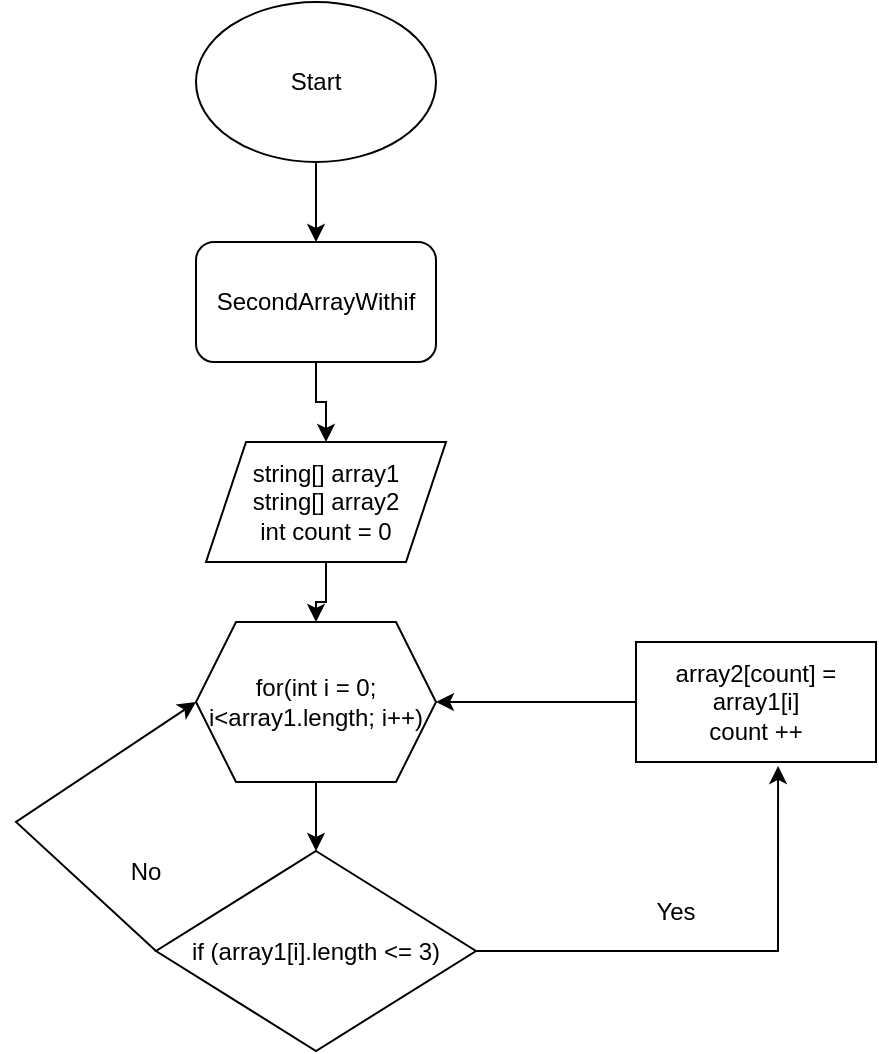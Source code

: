 <mxfile version="20.7.4" type="device"><diagram id="KFeFKP42d5bsJwPPRDiu" name="Страница 1"><mxGraphModel dx="1434" dy="796" grid="1" gridSize="10" guides="1" tooltips="1" connect="1" arrows="1" fold="1" page="1" pageScale="1" pageWidth="827" pageHeight="1169" math="0" shadow="0"><root><mxCell id="0"/><mxCell id="1" parent="0"/><mxCell id="jcfA9hEWYzW9JBTRsgrC-17" value="" style="edgeStyle=orthogonalEdgeStyle;rounded=0;orthogonalLoop=1;jettySize=auto;html=1;" edge="1" parent="1" source="jcfA9hEWYzW9JBTRsgrC-1" target="jcfA9hEWYzW9JBTRsgrC-2"><mxGeometry relative="1" as="geometry"/></mxCell><mxCell id="jcfA9hEWYzW9JBTRsgrC-1" value="Start" style="ellipse;whiteSpace=wrap;html=1;" vertex="1" parent="1"><mxGeometry x="350" y="60" width="120" height="80" as="geometry"/></mxCell><mxCell id="jcfA9hEWYzW9JBTRsgrC-16" value="" style="edgeStyle=orthogonalEdgeStyle;rounded=0;orthogonalLoop=1;jettySize=auto;html=1;" edge="1" parent="1" source="jcfA9hEWYzW9JBTRsgrC-2" target="jcfA9hEWYzW9JBTRsgrC-3"><mxGeometry relative="1" as="geometry"/></mxCell><mxCell id="jcfA9hEWYzW9JBTRsgrC-2" value="SecondArrayWithif" style="rounded=1;whiteSpace=wrap;html=1;" vertex="1" parent="1"><mxGeometry x="350" y="180" width="120" height="60" as="geometry"/></mxCell><mxCell id="jcfA9hEWYzW9JBTRsgrC-15" value="" style="edgeStyle=orthogonalEdgeStyle;rounded=0;orthogonalLoop=1;jettySize=auto;html=1;" edge="1" parent="1" source="jcfA9hEWYzW9JBTRsgrC-3" target="jcfA9hEWYzW9JBTRsgrC-4"><mxGeometry relative="1" as="geometry"/></mxCell><mxCell id="jcfA9hEWYzW9JBTRsgrC-3" value="string[] array1&lt;br&gt;string[] array2&lt;br&gt;int count = 0" style="shape=parallelogram;perimeter=parallelogramPerimeter;whiteSpace=wrap;html=1;fixedSize=1;" vertex="1" parent="1"><mxGeometry x="355" y="280" width="120" height="60" as="geometry"/></mxCell><mxCell id="jcfA9hEWYzW9JBTRsgrC-14" value="" style="edgeStyle=orthogonalEdgeStyle;rounded=0;orthogonalLoop=1;jettySize=auto;html=1;" edge="1" parent="1" source="jcfA9hEWYzW9JBTRsgrC-4" target="jcfA9hEWYzW9JBTRsgrC-5"><mxGeometry relative="1" as="geometry"/></mxCell><mxCell id="jcfA9hEWYzW9JBTRsgrC-4" value="for(int i = 0; i&amp;lt;array1.length; i++)" style="shape=hexagon;perimeter=hexagonPerimeter2;whiteSpace=wrap;html=1;fixedSize=1;" vertex="1" parent="1"><mxGeometry x="350" y="370" width="120" height="80" as="geometry"/></mxCell><mxCell id="jcfA9hEWYzW9JBTRsgrC-11" value="" style="edgeStyle=orthogonalEdgeStyle;rounded=0;orthogonalLoop=1;jettySize=auto;html=1;entryX=0.592;entryY=1.033;entryDx=0;entryDy=0;entryPerimeter=0;" edge="1" parent="1" source="jcfA9hEWYzW9JBTRsgrC-5" target="jcfA9hEWYzW9JBTRsgrC-6"><mxGeometry relative="1" as="geometry"><mxPoint x="680" y="535" as="targetPoint"/></mxGeometry></mxCell><mxCell id="jcfA9hEWYzW9JBTRsgrC-5" value="if (array1[i].length &amp;lt;= 3)" style="rhombus;whiteSpace=wrap;html=1;" vertex="1" parent="1"><mxGeometry x="330" y="484.5" width="160" height="100" as="geometry"/></mxCell><mxCell id="jcfA9hEWYzW9JBTRsgrC-12" value="" style="edgeStyle=orthogonalEdgeStyle;rounded=0;orthogonalLoop=1;jettySize=auto;html=1;" edge="1" parent="1" source="jcfA9hEWYzW9JBTRsgrC-6" target="jcfA9hEWYzW9JBTRsgrC-4"><mxGeometry relative="1" as="geometry"/></mxCell><mxCell id="jcfA9hEWYzW9JBTRsgrC-6" value="array2[count] = array1[i]&lt;br&gt;count ++" style="rounded=0;whiteSpace=wrap;html=1;" vertex="1" parent="1"><mxGeometry x="570" y="380" width="120" height="60" as="geometry"/></mxCell><mxCell id="jcfA9hEWYzW9JBTRsgrC-8" value="" style="endArrow=classic;html=1;rounded=0;exitX=0;exitY=0.5;exitDx=0;exitDy=0;entryX=0;entryY=0.5;entryDx=0;entryDy=0;" edge="1" parent="1" source="jcfA9hEWYzW9JBTRsgrC-5" target="jcfA9hEWYzW9JBTRsgrC-4"><mxGeometry width="50" height="50" relative="1" as="geometry"><mxPoint x="390" y="390" as="sourcePoint"/><mxPoint x="290" y="370" as="targetPoint"/><Array as="points"><mxPoint x="260" y="470"/></Array></mxGeometry></mxCell><mxCell id="jcfA9hEWYzW9JBTRsgrC-9" value="No" style="text;html=1;strokeColor=none;fillColor=none;align=center;verticalAlign=middle;whiteSpace=wrap;rounded=0;" vertex="1" parent="1"><mxGeometry x="295" y="480" width="60" height="30" as="geometry"/></mxCell><mxCell id="jcfA9hEWYzW9JBTRsgrC-13" value="Yes" style="text;html=1;strokeColor=none;fillColor=none;align=center;verticalAlign=middle;whiteSpace=wrap;rounded=0;" vertex="1" parent="1"><mxGeometry x="560" y="500" width="60" height="30" as="geometry"/></mxCell></root></mxGraphModel></diagram></mxfile>